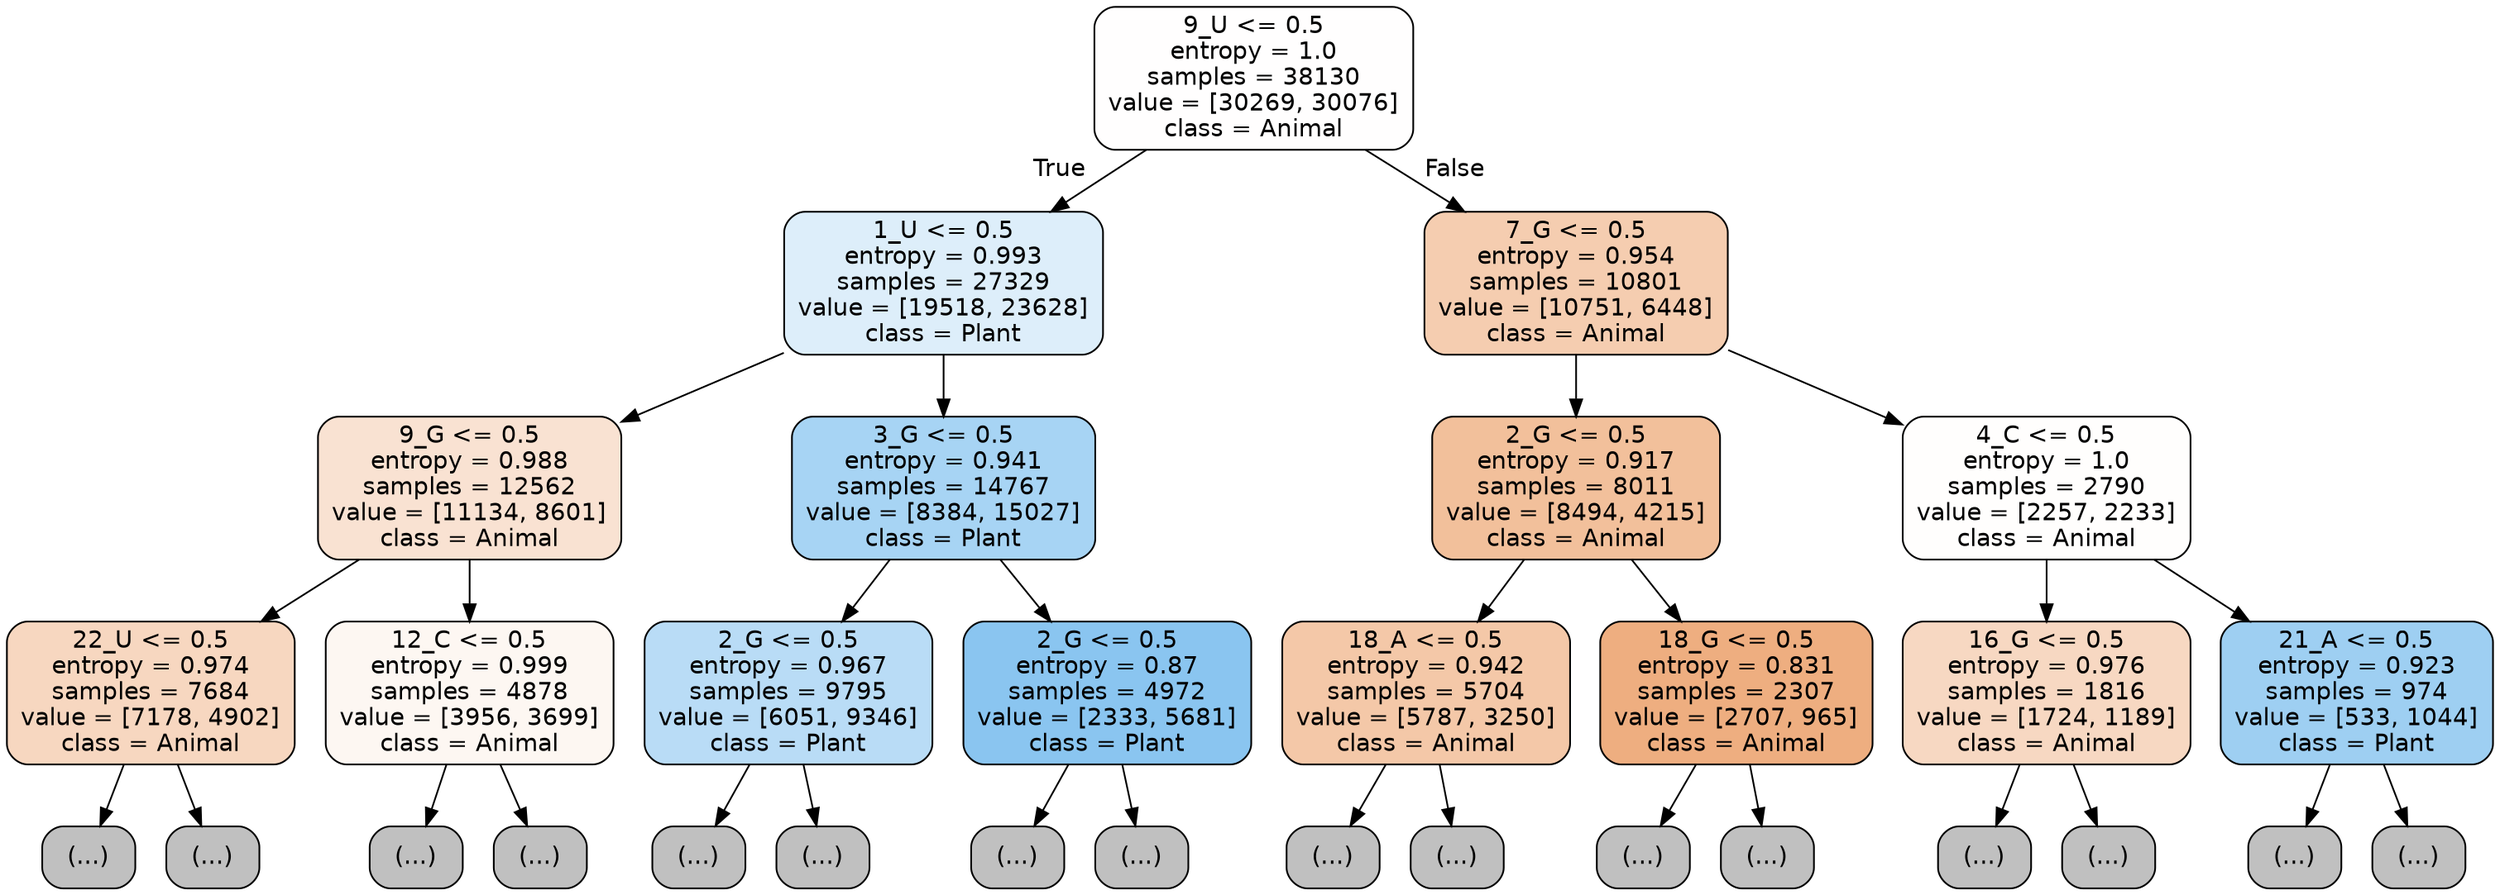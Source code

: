 digraph Tree {
node [shape=box, style="filled, rounded", color="black", fontname="helvetica"] ;
edge [fontname="helvetica"] ;
0 [label="9_U <= 0.5\nentropy = 1.0\nsamples = 38130\nvalue = [30269, 30076]\nclass = Animal", fillcolor="#fffefe"] ;
1 [label="1_U <= 0.5\nentropy = 0.993\nsamples = 27329\nvalue = [19518, 23628]\nclass = Plant", fillcolor="#ddeefa"] ;
0 -> 1 [labeldistance=2.5, labelangle=45, headlabel="True"] ;
2 [label="9_G <= 0.5\nentropy = 0.988\nsamples = 12562\nvalue = [11134, 8601]\nclass = Animal", fillcolor="#f9e2d2"] ;
1 -> 2 ;
3 [label="22_U <= 0.5\nentropy = 0.974\nsamples = 7684\nvalue = [7178, 4902]\nclass = Animal", fillcolor="#f7d7c0"] ;
2 -> 3 ;
4 [label="(...)", fillcolor="#C0C0C0"] ;
3 -> 4 ;
3809 [label="(...)", fillcolor="#C0C0C0"] ;
3 -> 3809 ;
4292 [label="12_C <= 0.5\nentropy = 0.999\nsamples = 4878\nvalue = [3956, 3699]\nclass = Animal", fillcolor="#fdf7f2"] ;
2 -> 4292 ;
4293 [label="(...)", fillcolor="#C0C0C0"] ;
4292 -> 4293 ;
6234 [label="(...)", fillcolor="#C0C0C0"] ;
4292 -> 6234 ;
6769 [label="3_G <= 0.5\nentropy = 0.941\nsamples = 14767\nvalue = [8384, 15027]\nclass = Plant", fillcolor="#a7d4f4"] ;
1 -> 6769 ;
6770 [label="2_G <= 0.5\nentropy = 0.967\nsamples = 9795\nvalue = [6051, 9346]\nclass = Plant", fillcolor="#b9dcf6"] ;
6769 -> 6770 ;
6771 [label="(...)", fillcolor="#C0C0C0"] ;
6770 -> 6771 ;
9304 [label="(...)", fillcolor="#C0C0C0"] ;
6770 -> 9304 ;
10399 [label="2_G <= 0.5\nentropy = 0.87\nsamples = 4972\nvalue = [2333, 5681]\nclass = Plant", fillcolor="#8ac5f0"] ;
6769 -> 10399 ;
10400 [label="(...)", fillcolor="#C0C0C0"] ;
10399 -> 10400 ;
11345 [label="(...)", fillcolor="#C0C0C0"] ;
10399 -> 11345 ;
11848 [label="7_G <= 0.5\nentropy = 0.954\nsamples = 10801\nvalue = [10751, 6448]\nclass = Animal", fillcolor="#f5cdb0"] ;
0 -> 11848 [labeldistance=2.5, labelangle=-45, headlabel="False"] ;
11849 [label="2_G <= 0.5\nentropy = 0.917\nsamples = 8011\nvalue = [8494, 4215]\nclass = Animal", fillcolor="#f2c09b"] ;
11848 -> 11849 ;
11850 [label="18_A <= 0.5\nentropy = 0.942\nsamples = 5704\nvalue = [5787, 3250]\nclass = Animal", fillcolor="#f4c8a8"] ;
11849 -> 11850 ;
11851 [label="(...)", fillcolor="#C0C0C0"] ;
11850 -> 11851 ;
13994 [label="(...)", fillcolor="#C0C0C0"] ;
11850 -> 13994 ;
14579 [label="18_G <= 0.5\nentropy = 0.831\nsamples = 2307\nvalue = [2707, 965]\nclass = Animal", fillcolor="#eeae80"] ;
11849 -> 14579 ;
14580 [label="(...)", fillcolor="#C0C0C0"] ;
14579 -> 14580 ;
15305 [label="(...)", fillcolor="#C0C0C0"] ;
14579 -> 15305 ;
15616 [label="4_C <= 0.5\nentropy = 1.0\nsamples = 2790\nvalue = [2257, 2233]\nclass = Animal", fillcolor="#fffefd"] ;
11848 -> 15616 ;
15617 [label="16_G <= 0.5\nentropy = 0.976\nsamples = 1816\nvalue = [1724, 1189]\nclass = Animal", fillcolor="#f7d8c2"] ;
15616 -> 15617 ;
15618 [label="(...)", fillcolor="#C0C0C0"] ;
15617 -> 15618 ;
16297 [label="(...)", fillcolor="#C0C0C0"] ;
15617 -> 16297 ;
16504 [label="21_A <= 0.5\nentropy = 0.923\nsamples = 974\nvalue = [533, 1044]\nclass = Plant", fillcolor="#9ecff2"] ;
15616 -> 16504 ;
16505 [label="(...)", fillcolor="#C0C0C0"] ;
16504 -> 16505 ;
16730 [label="(...)", fillcolor="#C0C0C0"] ;
16504 -> 16730 ;
}